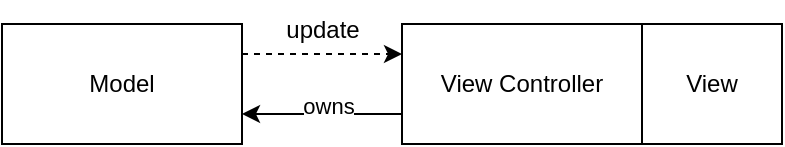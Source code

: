 <mxfile version="24.4.10" type="device">
  <diagram id="6a731a19-8d31-9384-78a2-239565b7b9f0" name="Page-1">
    <mxGraphModel dx="1306" dy="801" grid="1" gridSize="10" guides="1" tooltips="1" connect="1" arrows="1" fold="1" page="1" pageScale="1" pageWidth="1169" pageHeight="827" background="none" math="0" shadow="0">
      <root>
        <mxCell id="0" />
        <mxCell id="1" parent="0" />
        <mxCell id="jxH2YCxQUVVf3Q2JbPYk-55" value="View Controller" style="rounded=0;whiteSpace=wrap;html=1;" vertex="1" parent="1">
          <mxGeometry x="380" y="440" width="120" height="60" as="geometry" />
        </mxCell>
        <mxCell id="jxH2YCxQUVVf3Q2JbPYk-56" value="Model" style="rounded=0;whiteSpace=wrap;html=1;" vertex="1" parent="1">
          <mxGeometry x="180" y="440" width="120" height="60" as="geometry" />
        </mxCell>
        <mxCell id="jxH2YCxQUVVf3Q2JbPYk-57" value="View" style="rounded=0;whiteSpace=wrap;html=1;" vertex="1" parent="1">
          <mxGeometry x="500" y="440" width="70" height="60" as="geometry" />
        </mxCell>
        <mxCell id="jxH2YCxQUVVf3Q2JbPYk-67" value="" style="endArrow=classic;html=1;rounded=0;exitX=1;exitY=0.25;exitDx=0;exitDy=0;entryX=0;entryY=0.25;entryDx=0;entryDy=0;dashed=1;" edge="1" parent="1" source="jxH2YCxQUVVf3Q2JbPYk-56" target="jxH2YCxQUVVf3Q2JbPYk-55">
          <mxGeometry width="50" height="50" relative="1" as="geometry">
            <mxPoint x="310" y="460" as="sourcePoint" />
            <mxPoint x="360" y="410" as="targetPoint" />
          </mxGeometry>
        </mxCell>
        <mxCell id="jxH2YCxQUVVf3Q2JbPYk-68" value="" style="endArrow=classic;html=1;rounded=0;entryX=1;entryY=0.75;entryDx=0;entryDy=0;exitX=0;exitY=0.75;exitDx=0;exitDy=0;" edge="1" parent="1" source="jxH2YCxQUVVf3Q2JbPYk-55" target="jxH2YCxQUVVf3Q2JbPYk-56">
          <mxGeometry width="50" height="50" relative="1" as="geometry">
            <mxPoint x="360" y="560" as="sourcePoint" />
            <mxPoint x="410" y="510" as="targetPoint" />
          </mxGeometry>
        </mxCell>
        <mxCell id="jxH2YCxQUVVf3Q2JbPYk-69" value="owns" style="edgeLabel;html=1;align=center;verticalAlign=middle;resizable=0;points=[];" vertex="1" connectable="0" parent="jxH2YCxQUVVf3Q2JbPYk-68">
          <mxGeometry x="-0.075" y="-4" relative="1" as="geometry">
            <mxPoint as="offset" />
          </mxGeometry>
        </mxCell>
        <mxCell id="jxH2YCxQUVVf3Q2JbPYk-70" value="update" style="text;html=1;align=center;verticalAlign=middle;resizable=0;points=[];autosize=1;strokeColor=none;fillColor=none;" vertex="1" parent="1">
          <mxGeometry x="310" y="428" width="60" height="30" as="geometry" />
        </mxCell>
      </root>
    </mxGraphModel>
  </diagram>
</mxfile>

